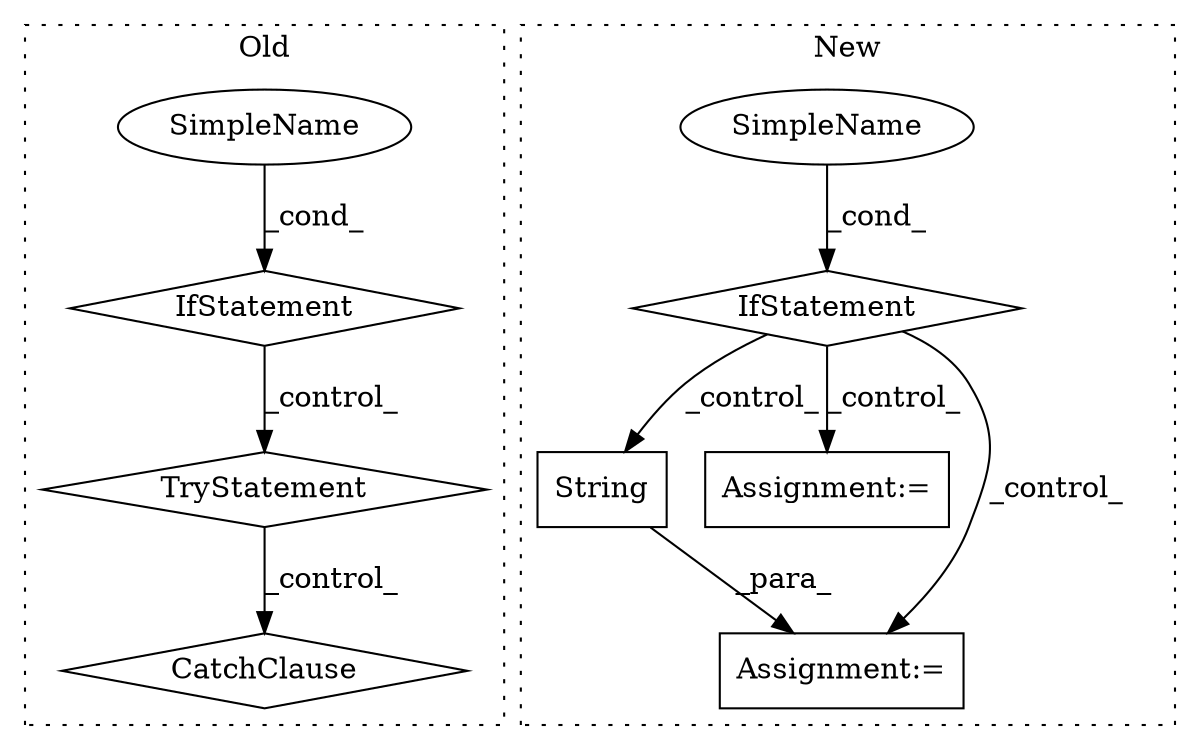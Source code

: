 digraph G {
subgraph cluster0 {
1 [label="CatchClause" a="12" s="1274,1310" l="15,2" shape="diamond"];
3 [label="TryStatement" a="54" s="1214" l="4" shape="diamond"];
6 [label="SimpleName" a="42" s="" l="" shape="ellipse"];
7 [label="IfStatement" a="25" s="1176,1202" l="4,2" shape="diamond"];
label = "Old";
style="dotted";
}
subgraph cluster1 {
2 [label="String" a="32" s="2725,2735" l="7,1" shape="box"];
4 [label="IfStatement" a="25" s="2591,2608" l="4,2" shape="diamond"];
5 [label="SimpleName" a="42" s="" l="" shape="ellipse"];
8 [label="Assignment:=" a="7" s="2654" l="1" shape="box"];
9 [label="Assignment:=" a="7" s="2704" l="1" shape="box"];
label = "New";
style="dotted";
}
2 -> 9 [label="_para_"];
3 -> 1 [label="_control_"];
4 -> 2 [label="_control_"];
4 -> 8 [label="_control_"];
4 -> 9 [label="_control_"];
5 -> 4 [label="_cond_"];
6 -> 7 [label="_cond_"];
7 -> 3 [label="_control_"];
}